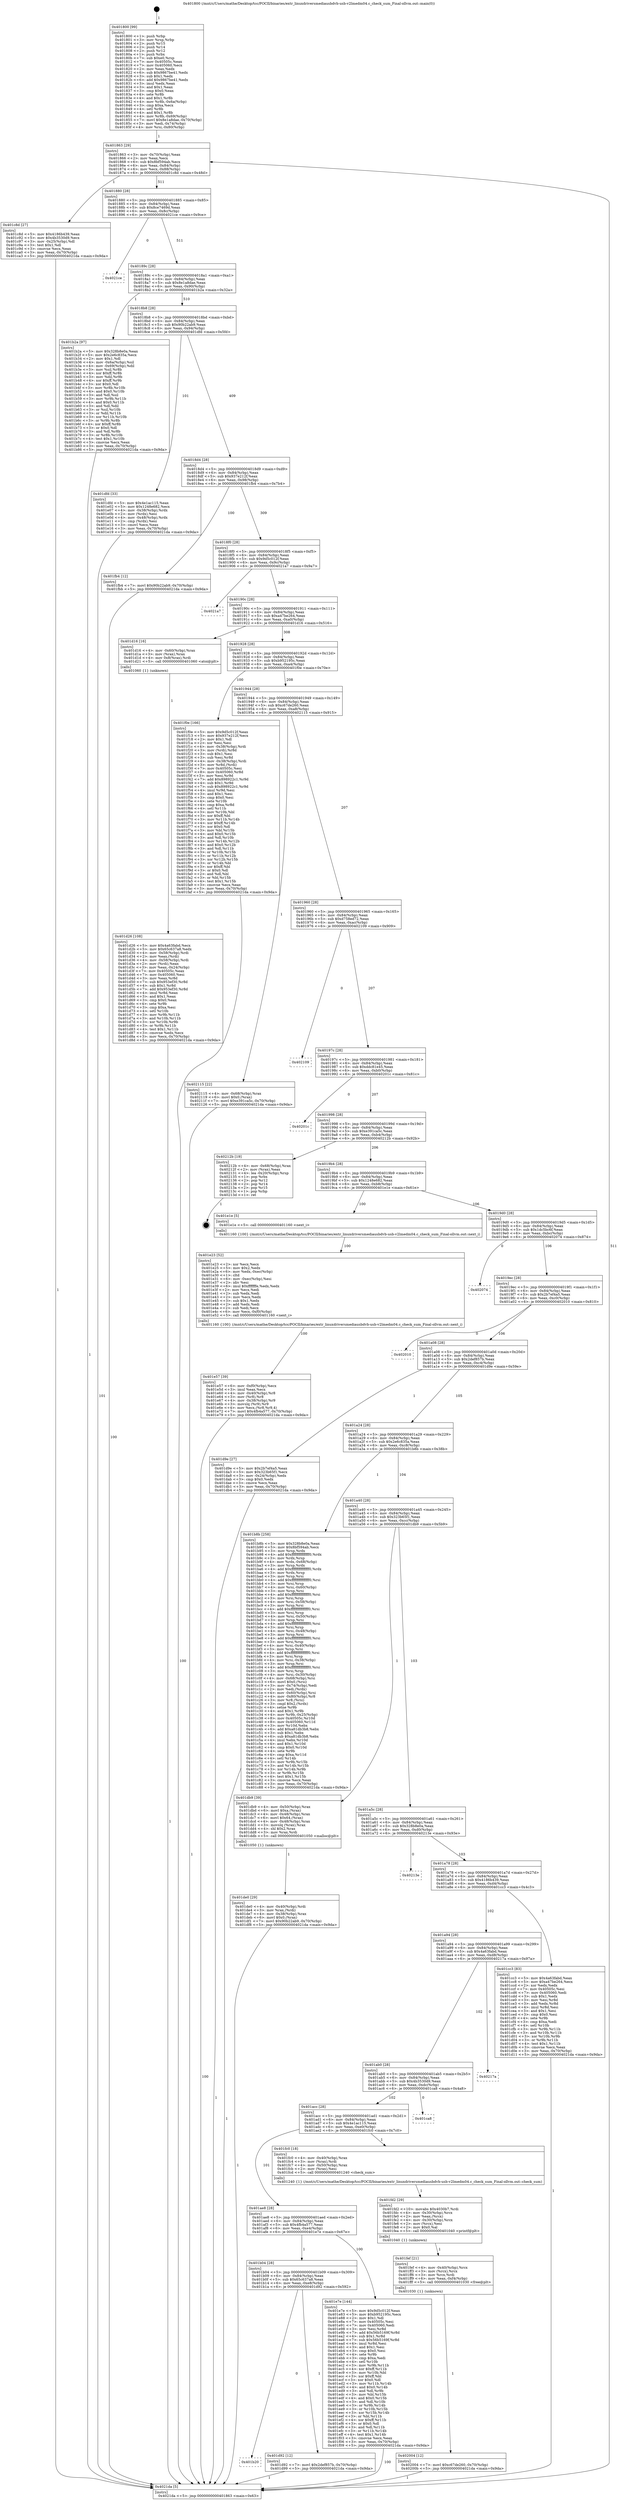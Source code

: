 digraph "0x401800" {
  label = "0x401800 (/mnt/c/Users/mathe/Desktop/tcc/POCII/binaries/extr_linuxdriversmediausbdvb-usb-v2lmedm04.c_check_sum_Final-ollvm.out::main(0))"
  labelloc = "t"
  node[shape=record]

  Entry [label="",width=0.3,height=0.3,shape=circle,fillcolor=black,style=filled]
  "0x401863" [label="{
     0x401863 [29]\l
     | [instrs]\l
     &nbsp;&nbsp;0x401863 \<+3\>: mov -0x70(%rbp),%eax\l
     &nbsp;&nbsp;0x401866 \<+2\>: mov %eax,%ecx\l
     &nbsp;&nbsp;0x401868 \<+6\>: sub $0x8bf594ab,%ecx\l
     &nbsp;&nbsp;0x40186e \<+6\>: mov %eax,-0x84(%rbp)\l
     &nbsp;&nbsp;0x401874 \<+6\>: mov %ecx,-0x88(%rbp)\l
     &nbsp;&nbsp;0x40187a \<+6\>: je 0000000000401c8d \<main+0x48d\>\l
  }"]
  "0x401c8d" [label="{
     0x401c8d [27]\l
     | [instrs]\l
     &nbsp;&nbsp;0x401c8d \<+5\>: mov $0x4186b439,%eax\l
     &nbsp;&nbsp;0x401c92 \<+5\>: mov $0x4b3530d9,%ecx\l
     &nbsp;&nbsp;0x401c97 \<+3\>: mov -0x25(%rbp),%dl\l
     &nbsp;&nbsp;0x401c9a \<+3\>: test $0x1,%dl\l
     &nbsp;&nbsp;0x401c9d \<+3\>: cmovne %ecx,%eax\l
     &nbsp;&nbsp;0x401ca0 \<+3\>: mov %eax,-0x70(%rbp)\l
     &nbsp;&nbsp;0x401ca3 \<+5\>: jmp 00000000004021da \<main+0x9da\>\l
  }"]
  "0x401880" [label="{
     0x401880 [28]\l
     | [instrs]\l
     &nbsp;&nbsp;0x401880 \<+5\>: jmp 0000000000401885 \<main+0x85\>\l
     &nbsp;&nbsp;0x401885 \<+6\>: mov -0x84(%rbp),%eax\l
     &nbsp;&nbsp;0x40188b \<+5\>: sub $0x8ce7469d,%eax\l
     &nbsp;&nbsp;0x401890 \<+6\>: mov %eax,-0x8c(%rbp)\l
     &nbsp;&nbsp;0x401896 \<+6\>: je 00000000004021ce \<main+0x9ce\>\l
  }"]
  Exit [label="",width=0.3,height=0.3,shape=circle,fillcolor=black,style=filled,peripheries=2]
  "0x4021ce" [label="{
     0x4021ce\l
  }", style=dashed]
  "0x40189c" [label="{
     0x40189c [28]\l
     | [instrs]\l
     &nbsp;&nbsp;0x40189c \<+5\>: jmp 00000000004018a1 \<main+0xa1\>\l
     &nbsp;&nbsp;0x4018a1 \<+6\>: mov -0x84(%rbp),%eax\l
     &nbsp;&nbsp;0x4018a7 \<+5\>: sub $0x8e1a8dae,%eax\l
     &nbsp;&nbsp;0x4018ac \<+6\>: mov %eax,-0x90(%rbp)\l
     &nbsp;&nbsp;0x4018b2 \<+6\>: je 0000000000401b2a \<main+0x32a\>\l
  }"]
  "0x402004" [label="{
     0x402004 [12]\l
     | [instrs]\l
     &nbsp;&nbsp;0x402004 \<+7\>: movl $0xc67de260,-0x70(%rbp)\l
     &nbsp;&nbsp;0x40200b \<+5\>: jmp 00000000004021da \<main+0x9da\>\l
  }"]
  "0x401b2a" [label="{
     0x401b2a [97]\l
     | [instrs]\l
     &nbsp;&nbsp;0x401b2a \<+5\>: mov $0x328b8e0a,%eax\l
     &nbsp;&nbsp;0x401b2f \<+5\>: mov $0x2e6c835a,%ecx\l
     &nbsp;&nbsp;0x401b34 \<+2\>: mov $0x1,%dl\l
     &nbsp;&nbsp;0x401b36 \<+4\>: mov -0x6a(%rbp),%sil\l
     &nbsp;&nbsp;0x401b3a \<+4\>: mov -0x69(%rbp),%dil\l
     &nbsp;&nbsp;0x401b3e \<+3\>: mov %sil,%r8b\l
     &nbsp;&nbsp;0x401b41 \<+4\>: xor $0xff,%r8b\l
     &nbsp;&nbsp;0x401b45 \<+3\>: mov %dil,%r9b\l
     &nbsp;&nbsp;0x401b48 \<+4\>: xor $0xff,%r9b\l
     &nbsp;&nbsp;0x401b4c \<+3\>: xor $0x0,%dl\l
     &nbsp;&nbsp;0x401b4f \<+3\>: mov %r8b,%r10b\l
     &nbsp;&nbsp;0x401b52 \<+4\>: and $0x0,%r10b\l
     &nbsp;&nbsp;0x401b56 \<+3\>: and %dl,%sil\l
     &nbsp;&nbsp;0x401b59 \<+3\>: mov %r9b,%r11b\l
     &nbsp;&nbsp;0x401b5c \<+4\>: and $0x0,%r11b\l
     &nbsp;&nbsp;0x401b60 \<+3\>: and %dl,%dil\l
     &nbsp;&nbsp;0x401b63 \<+3\>: or %sil,%r10b\l
     &nbsp;&nbsp;0x401b66 \<+3\>: or %dil,%r11b\l
     &nbsp;&nbsp;0x401b69 \<+3\>: xor %r11b,%r10b\l
     &nbsp;&nbsp;0x401b6c \<+3\>: or %r9b,%r8b\l
     &nbsp;&nbsp;0x401b6f \<+4\>: xor $0xff,%r8b\l
     &nbsp;&nbsp;0x401b73 \<+3\>: or $0x0,%dl\l
     &nbsp;&nbsp;0x401b76 \<+3\>: and %dl,%r8b\l
     &nbsp;&nbsp;0x401b79 \<+3\>: or %r8b,%r10b\l
     &nbsp;&nbsp;0x401b7c \<+4\>: test $0x1,%r10b\l
     &nbsp;&nbsp;0x401b80 \<+3\>: cmovne %ecx,%eax\l
     &nbsp;&nbsp;0x401b83 \<+3\>: mov %eax,-0x70(%rbp)\l
     &nbsp;&nbsp;0x401b86 \<+5\>: jmp 00000000004021da \<main+0x9da\>\l
  }"]
  "0x4018b8" [label="{
     0x4018b8 [28]\l
     | [instrs]\l
     &nbsp;&nbsp;0x4018b8 \<+5\>: jmp 00000000004018bd \<main+0xbd\>\l
     &nbsp;&nbsp;0x4018bd \<+6\>: mov -0x84(%rbp),%eax\l
     &nbsp;&nbsp;0x4018c3 \<+5\>: sub $0x90b22ab9,%eax\l
     &nbsp;&nbsp;0x4018c8 \<+6\>: mov %eax,-0x94(%rbp)\l
     &nbsp;&nbsp;0x4018ce \<+6\>: je 0000000000401dfd \<main+0x5fd\>\l
  }"]
  "0x4021da" [label="{
     0x4021da [5]\l
     | [instrs]\l
     &nbsp;&nbsp;0x4021da \<+5\>: jmp 0000000000401863 \<main+0x63\>\l
  }"]
  "0x401800" [label="{
     0x401800 [99]\l
     | [instrs]\l
     &nbsp;&nbsp;0x401800 \<+1\>: push %rbp\l
     &nbsp;&nbsp;0x401801 \<+3\>: mov %rsp,%rbp\l
     &nbsp;&nbsp;0x401804 \<+2\>: push %r15\l
     &nbsp;&nbsp;0x401806 \<+2\>: push %r14\l
     &nbsp;&nbsp;0x401808 \<+2\>: push %r12\l
     &nbsp;&nbsp;0x40180a \<+1\>: push %rbx\l
     &nbsp;&nbsp;0x40180b \<+7\>: sub $0xe0,%rsp\l
     &nbsp;&nbsp;0x401812 \<+7\>: mov 0x40505c,%eax\l
     &nbsp;&nbsp;0x401819 \<+7\>: mov 0x405060,%ecx\l
     &nbsp;&nbsp;0x401820 \<+2\>: mov %eax,%edx\l
     &nbsp;&nbsp;0x401822 \<+6\>: sub $0x9867be41,%edx\l
     &nbsp;&nbsp;0x401828 \<+3\>: sub $0x1,%edx\l
     &nbsp;&nbsp;0x40182b \<+6\>: add $0x9867be41,%edx\l
     &nbsp;&nbsp;0x401831 \<+3\>: imul %edx,%eax\l
     &nbsp;&nbsp;0x401834 \<+3\>: and $0x1,%eax\l
     &nbsp;&nbsp;0x401837 \<+3\>: cmp $0x0,%eax\l
     &nbsp;&nbsp;0x40183a \<+4\>: sete %r8b\l
     &nbsp;&nbsp;0x40183e \<+4\>: and $0x1,%r8b\l
     &nbsp;&nbsp;0x401842 \<+4\>: mov %r8b,-0x6a(%rbp)\l
     &nbsp;&nbsp;0x401846 \<+3\>: cmp $0xa,%ecx\l
     &nbsp;&nbsp;0x401849 \<+4\>: setl %r8b\l
     &nbsp;&nbsp;0x40184d \<+4\>: and $0x1,%r8b\l
     &nbsp;&nbsp;0x401851 \<+4\>: mov %r8b,-0x69(%rbp)\l
     &nbsp;&nbsp;0x401855 \<+7\>: movl $0x8e1a8dae,-0x70(%rbp)\l
     &nbsp;&nbsp;0x40185c \<+3\>: mov %edi,-0x74(%rbp)\l
     &nbsp;&nbsp;0x40185f \<+4\>: mov %rsi,-0x80(%rbp)\l
  }"]
  "0x401fef" [label="{
     0x401fef [21]\l
     | [instrs]\l
     &nbsp;&nbsp;0x401fef \<+4\>: mov -0x40(%rbp),%rcx\l
     &nbsp;&nbsp;0x401ff3 \<+3\>: mov (%rcx),%rcx\l
     &nbsp;&nbsp;0x401ff6 \<+3\>: mov %rcx,%rdi\l
     &nbsp;&nbsp;0x401ff9 \<+6\>: mov %eax,-0xf4(%rbp)\l
     &nbsp;&nbsp;0x401fff \<+5\>: call 0000000000401030 \<free@plt\>\l
     | [calls]\l
     &nbsp;&nbsp;0x401030 \{1\} (unknown)\l
  }"]
  "0x401dfd" [label="{
     0x401dfd [33]\l
     | [instrs]\l
     &nbsp;&nbsp;0x401dfd \<+5\>: mov $0x4e1ac115,%eax\l
     &nbsp;&nbsp;0x401e02 \<+5\>: mov $0x1248e682,%ecx\l
     &nbsp;&nbsp;0x401e07 \<+4\>: mov -0x38(%rbp),%rdx\l
     &nbsp;&nbsp;0x401e0b \<+2\>: mov (%rdx),%esi\l
     &nbsp;&nbsp;0x401e0d \<+4\>: mov -0x48(%rbp),%rdx\l
     &nbsp;&nbsp;0x401e11 \<+2\>: cmp (%rdx),%esi\l
     &nbsp;&nbsp;0x401e13 \<+3\>: cmovl %ecx,%eax\l
     &nbsp;&nbsp;0x401e16 \<+3\>: mov %eax,-0x70(%rbp)\l
     &nbsp;&nbsp;0x401e19 \<+5\>: jmp 00000000004021da \<main+0x9da\>\l
  }"]
  "0x4018d4" [label="{
     0x4018d4 [28]\l
     | [instrs]\l
     &nbsp;&nbsp;0x4018d4 \<+5\>: jmp 00000000004018d9 \<main+0xd9\>\l
     &nbsp;&nbsp;0x4018d9 \<+6\>: mov -0x84(%rbp),%eax\l
     &nbsp;&nbsp;0x4018df \<+5\>: sub $0x937e212f,%eax\l
     &nbsp;&nbsp;0x4018e4 \<+6\>: mov %eax,-0x98(%rbp)\l
     &nbsp;&nbsp;0x4018ea \<+6\>: je 0000000000401fb4 \<main+0x7b4\>\l
  }"]
  "0x401fd2" [label="{
     0x401fd2 [29]\l
     | [instrs]\l
     &nbsp;&nbsp;0x401fd2 \<+10\>: movabs $0x4030b7,%rdi\l
     &nbsp;&nbsp;0x401fdc \<+4\>: mov -0x30(%rbp),%rcx\l
     &nbsp;&nbsp;0x401fe0 \<+2\>: mov %eax,(%rcx)\l
     &nbsp;&nbsp;0x401fe2 \<+4\>: mov -0x30(%rbp),%rcx\l
     &nbsp;&nbsp;0x401fe6 \<+2\>: mov (%rcx),%esi\l
     &nbsp;&nbsp;0x401fe8 \<+2\>: mov $0x0,%al\l
     &nbsp;&nbsp;0x401fea \<+5\>: call 0000000000401040 \<printf@plt\>\l
     | [calls]\l
     &nbsp;&nbsp;0x401040 \{1\} (unknown)\l
  }"]
  "0x401fb4" [label="{
     0x401fb4 [12]\l
     | [instrs]\l
     &nbsp;&nbsp;0x401fb4 \<+7\>: movl $0x90b22ab9,-0x70(%rbp)\l
     &nbsp;&nbsp;0x401fbb \<+5\>: jmp 00000000004021da \<main+0x9da\>\l
  }"]
  "0x4018f0" [label="{
     0x4018f0 [28]\l
     | [instrs]\l
     &nbsp;&nbsp;0x4018f0 \<+5\>: jmp 00000000004018f5 \<main+0xf5\>\l
     &nbsp;&nbsp;0x4018f5 \<+6\>: mov -0x84(%rbp),%eax\l
     &nbsp;&nbsp;0x4018fb \<+5\>: sub $0x9d5c012f,%eax\l
     &nbsp;&nbsp;0x401900 \<+6\>: mov %eax,-0x9c(%rbp)\l
     &nbsp;&nbsp;0x401906 \<+6\>: je 00000000004021a7 \<main+0x9a7\>\l
  }"]
  "0x401e57" [label="{
     0x401e57 [39]\l
     | [instrs]\l
     &nbsp;&nbsp;0x401e57 \<+6\>: mov -0xf0(%rbp),%ecx\l
     &nbsp;&nbsp;0x401e5d \<+3\>: imul %eax,%ecx\l
     &nbsp;&nbsp;0x401e60 \<+4\>: mov -0x40(%rbp),%r8\l
     &nbsp;&nbsp;0x401e64 \<+3\>: mov (%r8),%r8\l
     &nbsp;&nbsp;0x401e67 \<+4\>: mov -0x38(%rbp),%r9\l
     &nbsp;&nbsp;0x401e6b \<+3\>: movslq (%r9),%r9\l
     &nbsp;&nbsp;0x401e6e \<+4\>: mov %ecx,(%r8,%r9,4)\l
     &nbsp;&nbsp;0x401e72 \<+7\>: movl $0x4fb4a577,-0x70(%rbp)\l
     &nbsp;&nbsp;0x401e79 \<+5\>: jmp 00000000004021da \<main+0x9da\>\l
  }"]
  "0x4021a7" [label="{
     0x4021a7\l
  }", style=dashed]
  "0x40190c" [label="{
     0x40190c [28]\l
     | [instrs]\l
     &nbsp;&nbsp;0x40190c \<+5\>: jmp 0000000000401911 \<main+0x111\>\l
     &nbsp;&nbsp;0x401911 \<+6\>: mov -0x84(%rbp),%eax\l
     &nbsp;&nbsp;0x401917 \<+5\>: sub $0xa47be264,%eax\l
     &nbsp;&nbsp;0x40191c \<+6\>: mov %eax,-0xa0(%rbp)\l
     &nbsp;&nbsp;0x401922 \<+6\>: je 0000000000401d16 \<main+0x516\>\l
  }"]
  "0x401e23" [label="{
     0x401e23 [52]\l
     | [instrs]\l
     &nbsp;&nbsp;0x401e23 \<+2\>: xor %ecx,%ecx\l
     &nbsp;&nbsp;0x401e25 \<+5\>: mov $0x2,%edx\l
     &nbsp;&nbsp;0x401e2a \<+6\>: mov %edx,-0xec(%rbp)\l
     &nbsp;&nbsp;0x401e30 \<+1\>: cltd\l
     &nbsp;&nbsp;0x401e31 \<+6\>: mov -0xec(%rbp),%esi\l
     &nbsp;&nbsp;0x401e37 \<+2\>: idiv %esi\l
     &nbsp;&nbsp;0x401e39 \<+6\>: imul $0xfffffffe,%edx,%edx\l
     &nbsp;&nbsp;0x401e3f \<+2\>: mov %ecx,%edi\l
     &nbsp;&nbsp;0x401e41 \<+2\>: sub %edx,%edi\l
     &nbsp;&nbsp;0x401e43 \<+2\>: mov %ecx,%edx\l
     &nbsp;&nbsp;0x401e45 \<+3\>: sub $0x1,%edx\l
     &nbsp;&nbsp;0x401e48 \<+2\>: add %edx,%edi\l
     &nbsp;&nbsp;0x401e4a \<+2\>: sub %edi,%ecx\l
     &nbsp;&nbsp;0x401e4c \<+6\>: mov %ecx,-0xf0(%rbp)\l
     &nbsp;&nbsp;0x401e52 \<+5\>: call 0000000000401160 \<next_i\>\l
     | [calls]\l
     &nbsp;&nbsp;0x401160 \{100\} (/mnt/c/Users/mathe/Desktop/tcc/POCII/binaries/extr_linuxdriversmediausbdvb-usb-v2lmedm04.c_check_sum_Final-ollvm.out::next_i)\l
  }"]
  "0x401d16" [label="{
     0x401d16 [16]\l
     | [instrs]\l
     &nbsp;&nbsp;0x401d16 \<+4\>: mov -0x60(%rbp),%rax\l
     &nbsp;&nbsp;0x401d1a \<+3\>: mov (%rax),%rax\l
     &nbsp;&nbsp;0x401d1d \<+4\>: mov 0x8(%rax),%rdi\l
     &nbsp;&nbsp;0x401d21 \<+5\>: call 0000000000401060 \<atoi@plt\>\l
     | [calls]\l
     &nbsp;&nbsp;0x401060 \{1\} (unknown)\l
  }"]
  "0x401928" [label="{
     0x401928 [28]\l
     | [instrs]\l
     &nbsp;&nbsp;0x401928 \<+5\>: jmp 000000000040192d \<main+0x12d\>\l
     &nbsp;&nbsp;0x40192d \<+6\>: mov -0x84(%rbp),%eax\l
     &nbsp;&nbsp;0x401933 \<+5\>: sub $0xb952195c,%eax\l
     &nbsp;&nbsp;0x401938 \<+6\>: mov %eax,-0xa4(%rbp)\l
     &nbsp;&nbsp;0x40193e \<+6\>: je 0000000000401f0e \<main+0x70e\>\l
  }"]
  "0x401de0" [label="{
     0x401de0 [29]\l
     | [instrs]\l
     &nbsp;&nbsp;0x401de0 \<+4\>: mov -0x40(%rbp),%rdi\l
     &nbsp;&nbsp;0x401de4 \<+3\>: mov %rax,(%rdi)\l
     &nbsp;&nbsp;0x401de7 \<+4\>: mov -0x38(%rbp),%rax\l
     &nbsp;&nbsp;0x401deb \<+6\>: movl $0x0,(%rax)\l
     &nbsp;&nbsp;0x401df1 \<+7\>: movl $0x90b22ab9,-0x70(%rbp)\l
     &nbsp;&nbsp;0x401df8 \<+5\>: jmp 00000000004021da \<main+0x9da\>\l
  }"]
  "0x401f0e" [label="{
     0x401f0e [166]\l
     | [instrs]\l
     &nbsp;&nbsp;0x401f0e \<+5\>: mov $0x9d5c012f,%eax\l
     &nbsp;&nbsp;0x401f13 \<+5\>: mov $0x937e212f,%ecx\l
     &nbsp;&nbsp;0x401f18 \<+2\>: mov $0x1,%dl\l
     &nbsp;&nbsp;0x401f1a \<+2\>: xor %esi,%esi\l
     &nbsp;&nbsp;0x401f1c \<+4\>: mov -0x38(%rbp),%rdi\l
     &nbsp;&nbsp;0x401f20 \<+3\>: mov (%rdi),%r8d\l
     &nbsp;&nbsp;0x401f23 \<+3\>: sub $0x1,%esi\l
     &nbsp;&nbsp;0x401f26 \<+3\>: sub %esi,%r8d\l
     &nbsp;&nbsp;0x401f29 \<+4\>: mov -0x38(%rbp),%rdi\l
     &nbsp;&nbsp;0x401f2d \<+3\>: mov %r8d,(%rdi)\l
     &nbsp;&nbsp;0x401f30 \<+7\>: mov 0x40505c,%esi\l
     &nbsp;&nbsp;0x401f37 \<+8\>: mov 0x405060,%r8d\l
     &nbsp;&nbsp;0x401f3f \<+3\>: mov %esi,%r9d\l
     &nbsp;&nbsp;0x401f42 \<+7\>: add $0x898922c1,%r9d\l
     &nbsp;&nbsp;0x401f49 \<+4\>: sub $0x1,%r9d\l
     &nbsp;&nbsp;0x401f4d \<+7\>: sub $0x898922c1,%r9d\l
     &nbsp;&nbsp;0x401f54 \<+4\>: imul %r9d,%esi\l
     &nbsp;&nbsp;0x401f58 \<+3\>: and $0x1,%esi\l
     &nbsp;&nbsp;0x401f5b \<+3\>: cmp $0x0,%esi\l
     &nbsp;&nbsp;0x401f5e \<+4\>: sete %r10b\l
     &nbsp;&nbsp;0x401f62 \<+4\>: cmp $0xa,%r8d\l
     &nbsp;&nbsp;0x401f66 \<+4\>: setl %r11b\l
     &nbsp;&nbsp;0x401f6a \<+3\>: mov %r10b,%bl\l
     &nbsp;&nbsp;0x401f6d \<+3\>: xor $0xff,%bl\l
     &nbsp;&nbsp;0x401f70 \<+3\>: mov %r11b,%r14b\l
     &nbsp;&nbsp;0x401f73 \<+4\>: xor $0xff,%r14b\l
     &nbsp;&nbsp;0x401f77 \<+3\>: xor $0x0,%dl\l
     &nbsp;&nbsp;0x401f7a \<+3\>: mov %bl,%r15b\l
     &nbsp;&nbsp;0x401f7d \<+4\>: and $0x0,%r15b\l
     &nbsp;&nbsp;0x401f81 \<+3\>: and %dl,%r10b\l
     &nbsp;&nbsp;0x401f84 \<+3\>: mov %r14b,%r12b\l
     &nbsp;&nbsp;0x401f87 \<+4\>: and $0x0,%r12b\l
     &nbsp;&nbsp;0x401f8b \<+3\>: and %dl,%r11b\l
     &nbsp;&nbsp;0x401f8e \<+3\>: or %r10b,%r15b\l
     &nbsp;&nbsp;0x401f91 \<+3\>: or %r11b,%r12b\l
     &nbsp;&nbsp;0x401f94 \<+3\>: xor %r12b,%r15b\l
     &nbsp;&nbsp;0x401f97 \<+3\>: or %r14b,%bl\l
     &nbsp;&nbsp;0x401f9a \<+3\>: xor $0xff,%bl\l
     &nbsp;&nbsp;0x401f9d \<+3\>: or $0x0,%dl\l
     &nbsp;&nbsp;0x401fa0 \<+2\>: and %dl,%bl\l
     &nbsp;&nbsp;0x401fa2 \<+3\>: or %bl,%r15b\l
     &nbsp;&nbsp;0x401fa5 \<+4\>: test $0x1,%r15b\l
     &nbsp;&nbsp;0x401fa9 \<+3\>: cmovne %ecx,%eax\l
     &nbsp;&nbsp;0x401fac \<+3\>: mov %eax,-0x70(%rbp)\l
     &nbsp;&nbsp;0x401faf \<+5\>: jmp 00000000004021da \<main+0x9da\>\l
  }"]
  "0x401944" [label="{
     0x401944 [28]\l
     | [instrs]\l
     &nbsp;&nbsp;0x401944 \<+5\>: jmp 0000000000401949 \<main+0x149\>\l
     &nbsp;&nbsp;0x401949 \<+6\>: mov -0x84(%rbp),%eax\l
     &nbsp;&nbsp;0x40194f \<+5\>: sub $0xc67de260,%eax\l
     &nbsp;&nbsp;0x401954 \<+6\>: mov %eax,-0xa8(%rbp)\l
     &nbsp;&nbsp;0x40195a \<+6\>: je 0000000000402115 \<main+0x915\>\l
  }"]
  "0x401b20" [label="{
     0x401b20\l
  }", style=dashed]
  "0x402115" [label="{
     0x402115 [22]\l
     | [instrs]\l
     &nbsp;&nbsp;0x402115 \<+4\>: mov -0x68(%rbp),%rax\l
     &nbsp;&nbsp;0x402119 \<+6\>: movl $0x0,(%rax)\l
     &nbsp;&nbsp;0x40211f \<+7\>: movl $0xe391ca5c,-0x70(%rbp)\l
     &nbsp;&nbsp;0x402126 \<+5\>: jmp 00000000004021da \<main+0x9da\>\l
  }"]
  "0x401960" [label="{
     0x401960 [28]\l
     | [instrs]\l
     &nbsp;&nbsp;0x401960 \<+5\>: jmp 0000000000401965 \<main+0x165\>\l
     &nbsp;&nbsp;0x401965 \<+6\>: mov -0x84(%rbp),%eax\l
     &nbsp;&nbsp;0x40196b \<+5\>: sub $0xd758ed72,%eax\l
     &nbsp;&nbsp;0x401970 \<+6\>: mov %eax,-0xac(%rbp)\l
     &nbsp;&nbsp;0x401976 \<+6\>: je 0000000000402109 \<main+0x909\>\l
  }"]
  "0x401d92" [label="{
     0x401d92 [12]\l
     | [instrs]\l
     &nbsp;&nbsp;0x401d92 \<+7\>: movl $0x2def857b,-0x70(%rbp)\l
     &nbsp;&nbsp;0x401d99 \<+5\>: jmp 00000000004021da \<main+0x9da\>\l
  }"]
  "0x402109" [label="{
     0x402109\l
  }", style=dashed]
  "0x40197c" [label="{
     0x40197c [28]\l
     | [instrs]\l
     &nbsp;&nbsp;0x40197c \<+5\>: jmp 0000000000401981 \<main+0x181\>\l
     &nbsp;&nbsp;0x401981 \<+6\>: mov -0x84(%rbp),%eax\l
     &nbsp;&nbsp;0x401987 \<+5\>: sub $0xddc81e45,%eax\l
     &nbsp;&nbsp;0x40198c \<+6\>: mov %eax,-0xb0(%rbp)\l
     &nbsp;&nbsp;0x401992 \<+6\>: je 000000000040201c \<main+0x81c\>\l
  }"]
  "0x401b04" [label="{
     0x401b04 [28]\l
     | [instrs]\l
     &nbsp;&nbsp;0x401b04 \<+5\>: jmp 0000000000401b09 \<main+0x309\>\l
     &nbsp;&nbsp;0x401b09 \<+6\>: mov -0x84(%rbp),%eax\l
     &nbsp;&nbsp;0x401b0f \<+5\>: sub $0x65c637a8,%eax\l
     &nbsp;&nbsp;0x401b14 \<+6\>: mov %eax,-0xe8(%rbp)\l
     &nbsp;&nbsp;0x401b1a \<+6\>: je 0000000000401d92 \<main+0x592\>\l
  }"]
  "0x40201c" [label="{
     0x40201c\l
  }", style=dashed]
  "0x401998" [label="{
     0x401998 [28]\l
     | [instrs]\l
     &nbsp;&nbsp;0x401998 \<+5\>: jmp 000000000040199d \<main+0x19d\>\l
     &nbsp;&nbsp;0x40199d \<+6\>: mov -0x84(%rbp),%eax\l
     &nbsp;&nbsp;0x4019a3 \<+5\>: sub $0xe391ca5c,%eax\l
     &nbsp;&nbsp;0x4019a8 \<+6\>: mov %eax,-0xb4(%rbp)\l
     &nbsp;&nbsp;0x4019ae \<+6\>: je 000000000040212b \<main+0x92b\>\l
  }"]
  "0x401e7e" [label="{
     0x401e7e [144]\l
     | [instrs]\l
     &nbsp;&nbsp;0x401e7e \<+5\>: mov $0x9d5c012f,%eax\l
     &nbsp;&nbsp;0x401e83 \<+5\>: mov $0xb952195c,%ecx\l
     &nbsp;&nbsp;0x401e88 \<+2\>: mov $0x1,%dl\l
     &nbsp;&nbsp;0x401e8a \<+7\>: mov 0x40505c,%esi\l
     &nbsp;&nbsp;0x401e91 \<+7\>: mov 0x405060,%edi\l
     &nbsp;&nbsp;0x401e98 \<+3\>: mov %esi,%r8d\l
     &nbsp;&nbsp;0x401e9b \<+7\>: add $0x56b5169f,%r8d\l
     &nbsp;&nbsp;0x401ea2 \<+4\>: sub $0x1,%r8d\l
     &nbsp;&nbsp;0x401ea6 \<+7\>: sub $0x56b5169f,%r8d\l
     &nbsp;&nbsp;0x401ead \<+4\>: imul %r8d,%esi\l
     &nbsp;&nbsp;0x401eb1 \<+3\>: and $0x1,%esi\l
     &nbsp;&nbsp;0x401eb4 \<+3\>: cmp $0x0,%esi\l
     &nbsp;&nbsp;0x401eb7 \<+4\>: sete %r9b\l
     &nbsp;&nbsp;0x401ebb \<+3\>: cmp $0xa,%edi\l
     &nbsp;&nbsp;0x401ebe \<+4\>: setl %r10b\l
     &nbsp;&nbsp;0x401ec2 \<+3\>: mov %r9b,%r11b\l
     &nbsp;&nbsp;0x401ec5 \<+4\>: xor $0xff,%r11b\l
     &nbsp;&nbsp;0x401ec9 \<+3\>: mov %r10b,%bl\l
     &nbsp;&nbsp;0x401ecc \<+3\>: xor $0xff,%bl\l
     &nbsp;&nbsp;0x401ecf \<+3\>: xor $0x0,%dl\l
     &nbsp;&nbsp;0x401ed2 \<+3\>: mov %r11b,%r14b\l
     &nbsp;&nbsp;0x401ed5 \<+4\>: and $0x0,%r14b\l
     &nbsp;&nbsp;0x401ed9 \<+3\>: and %dl,%r9b\l
     &nbsp;&nbsp;0x401edc \<+3\>: mov %bl,%r15b\l
     &nbsp;&nbsp;0x401edf \<+4\>: and $0x0,%r15b\l
     &nbsp;&nbsp;0x401ee3 \<+3\>: and %dl,%r10b\l
     &nbsp;&nbsp;0x401ee6 \<+3\>: or %r9b,%r14b\l
     &nbsp;&nbsp;0x401ee9 \<+3\>: or %r10b,%r15b\l
     &nbsp;&nbsp;0x401eec \<+3\>: xor %r15b,%r14b\l
     &nbsp;&nbsp;0x401eef \<+3\>: or %bl,%r11b\l
     &nbsp;&nbsp;0x401ef2 \<+4\>: xor $0xff,%r11b\l
     &nbsp;&nbsp;0x401ef6 \<+3\>: or $0x0,%dl\l
     &nbsp;&nbsp;0x401ef9 \<+3\>: and %dl,%r11b\l
     &nbsp;&nbsp;0x401efc \<+3\>: or %r11b,%r14b\l
     &nbsp;&nbsp;0x401eff \<+4\>: test $0x1,%r14b\l
     &nbsp;&nbsp;0x401f03 \<+3\>: cmovne %ecx,%eax\l
     &nbsp;&nbsp;0x401f06 \<+3\>: mov %eax,-0x70(%rbp)\l
     &nbsp;&nbsp;0x401f09 \<+5\>: jmp 00000000004021da \<main+0x9da\>\l
  }"]
  "0x40212b" [label="{
     0x40212b [19]\l
     | [instrs]\l
     &nbsp;&nbsp;0x40212b \<+4\>: mov -0x68(%rbp),%rax\l
     &nbsp;&nbsp;0x40212f \<+2\>: mov (%rax),%eax\l
     &nbsp;&nbsp;0x402131 \<+4\>: lea -0x20(%rbp),%rsp\l
     &nbsp;&nbsp;0x402135 \<+1\>: pop %rbx\l
     &nbsp;&nbsp;0x402136 \<+2\>: pop %r12\l
     &nbsp;&nbsp;0x402138 \<+2\>: pop %r14\l
     &nbsp;&nbsp;0x40213a \<+2\>: pop %r15\l
     &nbsp;&nbsp;0x40213c \<+1\>: pop %rbp\l
     &nbsp;&nbsp;0x40213d \<+1\>: ret\l
  }"]
  "0x4019b4" [label="{
     0x4019b4 [28]\l
     | [instrs]\l
     &nbsp;&nbsp;0x4019b4 \<+5\>: jmp 00000000004019b9 \<main+0x1b9\>\l
     &nbsp;&nbsp;0x4019b9 \<+6\>: mov -0x84(%rbp),%eax\l
     &nbsp;&nbsp;0x4019bf \<+5\>: sub $0x1248e682,%eax\l
     &nbsp;&nbsp;0x4019c4 \<+6\>: mov %eax,-0xb8(%rbp)\l
     &nbsp;&nbsp;0x4019ca \<+6\>: je 0000000000401e1e \<main+0x61e\>\l
  }"]
  "0x401ae8" [label="{
     0x401ae8 [28]\l
     | [instrs]\l
     &nbsp;&nbsp;0x401ae8 \<+5\>: jmp 0000000000401aed \<main+0x2ed\>\l
     &nbsp;&nbsp;0x401aed \<+6\>: mov -0x84(%rbp),%eax\l
     &nbsp;&nbsp;0x401af3 \<+5\>: sub $0x4fb4a577,%eax\l
     &nbsp;&nbsp;0x401af8 \<+6\>: mov %eax,-0xe4(%rbp)\l
     &nbsp;&nbsp;0x401afe \<+6\>: je 0000000000401e7e \<main+0x67e\>\l
  }"]
  "0x401e1e" [label="{
     0x401e1e [5]\l
     | [instrs]\l
     &nbsp;&nbsp;0x401e1e \<+5\>: call 0000000000401160 \<next_i\>\l
     | [calls]\l
     &nbsp;&nbsp;0x401160 \{100\} (/mnt/c/Users/mathe/Desktop/tcc/POCII/binaries/extr_linuxdriversmediausbdvb-usb-v2lmedm04.c_check_sum_Final-ollvm.out::next_i)\l
  }"]
  "0x4019d0" [label="{
     0x4019d0 [28]\l
     | [instrs]\l
     &nbsp;&nbsp;0x4019d0 \<+5\>: jmp 00000000004019d5 \<main+0x1d5\>\l
     &nbsp;&nbsp;0x4019d5 \<+6\>: mov -0x84(%rbp),%eax\l
     &nbsp;&nbsp;0x4019db \<+5\>: sub $0x1dc5bc6f,%eax\l
     &nbsp;&nbsp;0x4019e0 \<+6\>: mov %eax,-0xbc(%rbp)\l
     &nbsp;&nbsp;0x4019e6 \<+6\>: je 0000000000402074 \<main+0x874\>\l
  }"]
  "0x401fc0" [label="{
     0x401fc0 [18]\l
     | [instrs]\l
     &nbsp;&nbsp;0x401fc0 \<+4\>: mov -0x40(%rbp),%rax\l
     &nbsp;&nbsp;0x401fc4 \<+3\>: mov (%rax),%rdi\l
     &nbsp;&nbsp;0x401fc7 \<+4\>: mov -0x50(%rbp),%rax\l
     &nbsp;&nbsp;0x401fcb \<+2\>: mov (%rax),%esi\l
     &nbsp;&nbsp;0x401fcd \<+5\>: call 0000000000401240 \<check_sum\>\l
     | [calls]\l
     &nbsp;&nbsp;0x401240 \{1\} (/mnt/c/Users/mathe/Desktop/tcc/POCII/binaries/extr_linuxdriversmediausbdvb-usb-v2lmedm04.c_check_sum_Final-ollvm.out::check_sum)\l
  }"]
  "0x402074" [label="{
     0x402074\l
  }", style=dashed]
  "0x4019ec" [label="{
     0x4019ec [28]\l
     | [instrs]\l
     &nbsp;&nbsp;0x4019ec \<+5\>: jmp 00000000004019f1 \<main+0x1f1\>\l
     &nbsp;&nbsp;0x4019f1 \<+6\>: mov -0x84(%rbp),%eax\l
     &nbsp;&nbsp;0x4019f7 \<+5\>: sub $0x2b7ef4a5,%eax\l
     &nbsp;&nbsp;0x4019fc \<+6\>: mov %eax,-0xc0(%rbp)\l
     &nbsp;&nbsp;0x401a02 \<+6\>: je 0000000000402010 \<main+0x810\>\l
  }"]
  "0x401acc" [label="{
     0x401acc [28]\l
     | [instrs]\l
     &nbsp;&nbsp;0x401acc \<+5\>: jmp 0000000000401ad1 \<main+0x2d1\>\l
     &nbsp;&nbsp;0x401ad1 \<+6\>: mov -0x84(%rbp),%eax\l
     &nbsp;&nbsp;0x401ad7 \<+5\>: sub $0x4e1ac115,%eax\l
     &nbsp;&nbsp;0x401adc \<+6\>: mov %eax,-0xe0(%rbp)\l
     &nbsp;&nbsp;0x401ae2 \<+6\>: je 0000000000401fc0 \<main+0x7c0\>\l
  }"]
  "0x402010" [label="{
     0x402010\l
  }", style=dashed]
  "0x401a08" [label="{
     0x401a08 [28]\l
     | [instrs]\l
     &nbsp;&nbsp;0x401a08 \<+5\>: jmp 0000000000401a0d \<main+0x20d\>\l
     &nbsp;&nbsp;0x401a0d \<+6\>: mov -0x84(%rbp),%eax\l
     &nbsp;&nbsp;0x401a13 \<+5\>: sub $0x2def857b,%eax\l
     &nbsp;&nbsp;0x401a18 \<+6\>: mov %eax,-0xc4(%rbp)\l
     &nbsp;&nbsp;0x401a1e \<+6\>: je 0000000000401d9e \<main+0x59e\>\l
  }"]
  "0x401ca8" [label="{
     0x401ca8\l
  }", style=dashed]
  "0x401d9e" [label="{
     0x401d9e [27]\l
     | [instrs]\l
     &nbsp;&nbsp;0x401d9e \<+5\>: mov $0x2b7ef4a5,%eax\l
     &nbsp;&nbsp;0x401da3 \<+5\>: mov $0x323b65f1,%ecx\l
     &nbsp;&nbsp;0x401da8 \<+3\>: mov -0x24(%rbp),%edx\l
     &nbsp;&nbsp;0x401dab \<+3\>: cmp $0x0,%edx\l
     &nbsp;&nbsp;0x401dae \<+3\>: cmove %ecx,%eax\l
     &nbsp;&nbsp;0x401db1 \<+3\>: mov %eax,-0x70(%rbp)\l
     &nbsp;&nbsp;0x401db4 \<+5\>: jmp 00000000004021da \<main+0x9da\>\l
  }"]
  "0x401a24" [label="{
     0x401a24 [28]\l
     | [instrs]\l
     &nbsp;&nbsp;0x401a24 \<+5\>: jmp 0000000000401a29 \<main+0x229\>\l
     &nbsp;&nbsp;0x401a29 \<+6\>: mov -0x84(%rbp),%eax\l
     &nbsp;&nbsp;0x401a2f \<+5\>: sub $0x2e6c835a,%eax\l
     &nbsp;&nbsp;0x401a34 \<+6\>: mov %eax,-0xc8(%rbp)\l
     &nbsp;&nbsp;0x401a3a \<+6\>: je 0000000000401b8b \<main+0x38b\>\l
  }"]
  "0x401ab0" [label="{
     0x401ab0 [28]\l
     | [instrs]\l
     &nbsp;&nbsp;0x401ab0 \<+5\>: jmp 0000000000401ab5 \<main+0x2b5\>\l
     &nbsp;&nbsp;0x401ab5 \<+6\>: mov -0x84(%rbp),%eax\l
     &nbsp;&nbsp;0x401abb \<+5\>: sub $0x4b3530d9,%eax\l
     &nbsp;&nbsp;0x401ac0 \<+6\>: mov %eax,-0xdc(%rbp)\l
     &nbsp;&nbsp;0x401ac6 \<+6\>: je 0000000000401ca8 \<main+0x4a8\>\l
  }"]
  "0x401b8b" [label="{
     0x401b8b [258]\l
     | [instrs]\l
     &nbsp;&nbsp;0x401b8b \<+5\>: mov $0x328b8e0a,%eax\l
     &nbsp;&nbsp;0x401b90 \<+5\>: mov $0x8bf594ab,%ecx\l
     &nbsp;&nbsp;0x401b95 \<+3\>: mov %rsp,%rdx\l
     &nbsp;&nbsp;0x401b98 \<+4\>: add $0xfffffffffffffff0,%rdx\l
     &nbsp;&nbsp;0x401b9c \<+3\>: mov %rdx,%rsp\l
     &nbsp;&nbsp;0x401b9f \<+4\>: mov %rdx,-0x68(%rbp)\l
     &nbsp;&nbsp;0x401ba3 \<+3\>: mov %rsp,%rdx\l
     &nbsp;&nbsp;0x401ba6 \<+4\>: add $0xfffffffffffffff0,%rdx\l
     &nbsp;&nbsp;0x401baa \<+3\>: mov %rdx,%rsp\l
     &nbsp;&nbsp;0x401bad \<+3\>: mov %rsp,%rsi\l
     &nbsp;&nbsp;0x401bb0 \<+4\>: add $0xfffffffffffffff0,%rsi\l
     &nbsp;&nbsp;0x401bb4 \<+3\>: mov %rsi,%rsp\l
     &nbsp;&nbsp;0x401bb7 \<+4\>: mov %rsi,-0x60(%rbp)\l
     &nbsp;&nbsp;0x401bbb \<+3\>: mov %rsp,%rsi\l
     &nbsp;&nbsp;0x401bbe \<+4\>: add $0xfffffffffffffff0,%rsi\l
     &nbsp;&nbsp;0x401bc2 \<+3\>: mov %rsi,%rsp\l
     &nbsp;&nbsp;0x401bc5 \<+4\>: mov %rsi,-0x58(%rbp)\l
     &nbsp;&nbsp;0x401bc9 \<+3\>: mov %rsp,%rsi\l
     &nbsp;&nbsp;0x401bcc \<+4\>: add $0xfffffffffffffff0,%rsi\l
     &nbsp;&nbsp;0x401bd0 \<+3\>: mov %rsi,%rsp\l
     &nbsp;&nbsp;0x401bd3 \<+4\>: mov %rsi,-0x50(%rbp)\l
     &nbsp;&nbsp;0x401bd7 \<+3\>: mov %rsp,%rsi\l
     &nbsp;&nbsp;0x401bda \<+4\>: add $0xfffffffffffffff0,%rsi\l
     &nbsp;&nbsp;0x401bde \<+3\>: mov %rsi,%rsp\l
     &nbsp;&nbsp;0x401be1 \<+4\>: mov %rsi,-0x48(%rbp)\l
     &nbsp;&nbsp;0x401be5 \<+3\>: mov %rsp,%rsi\l
     &nbsp;&nbsp;0x401be8 \<+4\>: add $0xfffffffffffffff0,%rsi\l
     &nbsp;&nbsp;0x401bec \<+3\>: mov %rsi,%rsp\l
     &nbsp;&nbsp;0x401bef \<+4\>: mov %rsi,-0x40(%rbp)\l
     &nbsp;&nbsp;0x401bf3 \<+3\>: mov %rsp,%rsi\l
     &nbsp;&nbsp;0x401bf6 \<+4\>: add $0xfffffffffffffff0,%rsi\l
     &nbsp;&nbsp;0x401bfa \<+3\>: mov %rsi,%rsp\l
     &nbsp;&nbsp;0x401bfd \<+4\>: mov %rsi,-0x38(%rbp)\l
     &nbsp;&nbsp;0x401c01 \<+3\>: mov %rsp,%rsi\l
     &nbsp;&nbsp;0x401c04 \<+4\>: add $0xfffffffffffffff0,%rsi\l
     &nbsp;&nbsp;0x401c08 \<+3\>: mov %rsi,%rsp\l
     &nbsp;&nbsp;0x401c0b \<+4\>: mov %rsi,-0x30(%rbp)\l
     &nbsp;&nbsp;0x401c0f \<+4\>: mov -0x68(%rbp),%rsi\l
     &nbsp;&nbsp;0x401c13 \<+6\>: movl $0x0,(%rsi)\l
     &nbsp;&nbsp;0x401c19 \<+3\>: mov -0x74(%rbp),%edi\l
     &nbsp;&nbsp;0x401c1c \<+2\>: mov %edi,(%rdx)\l
     &nbsp;&nbsp;0x401c1e \<+4\>: mov -0x60(%rbp),%rsi\l
     &nbsp;&nbsp;0x401c22 \<+4\>: mov -0x80(%rbp),%r8\l
     &nbsp;&nbsp;0x401c26 \<+3\>: mov %r8,(%rsi)\l
     &nbsp;&nbsp;0x401c29 \<+3\>: cmpl $0x2,(%rdx)\l
     &nbsp;&nbsp;0x401c2c \<+4\>: setne %r9b\l
     &nbsp;&nbsp;0x401c30 \<+4\>: and $0x1,%r9b\l
     &nbsp;&nbsp;0x401c34 \<+4\>: mov %r9b,-0x25(%rbp)\l
     &nbsp;&nbsp;0x401c38 \<+8\>: mov 0x40505c,%r10d\l
     &nbsp;&nbsp;0x401c40 \<+8\>: mov 0x405060,%r11d\l
     &nbsp;&nbsp;0x401c48 \<+3\>: mov %r10d,%ebx\l
     &nbsp;&nbsp;0x401c4b \<+6\>: add $0xa81db3b8,%ebx\l
     &nbsp;&nbsp;0x401c51 \<+3\>: sub $0x1,%ebx\l
     &nbsp;&nbsp;0x401c54 \<+6\>: sub $0xa81db3b8,%ebx\l
     &nbsp;&nbsp;0x401c5a \<+4\>: imul %ebx,%r10d\l
     &nbsp;&nbsp;0x401c5e \<+4\>: and $0x1,%r10d\l
     &nbsp;&nbsp;0x401c62 \<+4\>: cmp $0x0,%r10d\l
     &nbsp;&nbsp;0x401c66 \<+4\>: sete %r9b\l
     &nbsp;&nbsp;0x401c6a \<+4\>: cmp $0xa,%r11d\l
     &nbsp;&nbsp;0x401c6e \<+4\>: setl %r14b\l
     &nbsp;&nbsp;0x401c72 \<+3\>: mov %r9b,%r15b\l
     &nbsp;&nbsp;0x401c75 \<+3\>: and %r14b,%r15b\l
     &nbsp;&nbsp;0x401c78 \<+3\>: xor %r14b,%r9b\l
     &nbsp;&nbsp;0x401c7b \<+3\>: or %r9b,%r15b\l
     &nbsp;&nbsp;0x401c7e \<+4\>: test $0x1,%r15b\l
     &nbsp;&nbsp;0x401c82 \<+3\>: cmovne %ecx,%eax\l
     &nbsp;&nbsp;0x401c85 \<+3\>: mov %eax,-0x70(%rbp)\l
     &nbsp;&nbsp;0x401c88 \<+5\>: jmp 00000000004021da \<main+0x9da\>\l
  }"]
  "0x401a40" [label="{
     0x401a40 [28]\l
     | [instrs]\l
     &nbsp;&nbsp;0x401a40 \<+5\>: jmp 0000000000401a45 \<main+0x245\>\l
     &nbsp;&nbsp;0x401a45 \<+6\>: mov -0x84(%rbp),%eax\l
     &nbsp;&nbsp;0x401a4b \<+5\>: sub $0x323b65f1,%eax\l
     &nbsp;&nbsp;0x401a50 \<+6\>: mov %eax,-0xcc(%rbp)\l
     &nbsp;&nbsp;0x401a56 \<+6\>: je 0000000000401db9 \<main+0x5b9\>\l
  }"]
  "0x40217a" [label="{
     0x40217a\l
  }", style=dashed]
  "0x401d26" [label="{
     0x401d26 [108]\l
     | [instrs]\l
     &nbsp;&nbsp;0x401d26 \<+5\>: mov $0x4a63fabd,%ecx\l
     &nbsp;&nbsp;0x401d2b \<+5\>: mov $0x65c637a8,%edx\l
     &nbsp;&nbsp;0x401d30 \<+4\>: mov -0x58(%rbp),%rdi\l
     &nbsp;&nbsp;0x401d34 \<+2\>: mov %eax,(%rdi)\l
     &nbsp;&nbsp;0x401d36 \<+4\>: mov -0x58(%rbp),%rdi\l
     &nbsp;&nbsp;0x401d3a \<+2\>: mov (%rdi),%eax\l
     &nbsp;&nbsp;0x401d3c \<+3\>: mov %eax,-0x24(%rbp)\l
     &nbsp;&nbsp;0x401d3f \<+7\>: mov 0x40505c,%eax\l
     &nbsp;&nbsp;0x401d46 \<+7\>: mov 0x405060,%esi\l
     &nbsp;&nbsp;0x401d4d \<+3\>: mov %eax,%r8d\l
     &nbsp;&nbsp;0x401d50 \<+7\>: sub $0x953ef30,%r8d\l
     &nbsp;&nbsp;0x401d57 \<+4\>: sub $0x1,%r8d\l
     &nbsp;&nbsp;0x401d5b \<+7\>: add $0x953ef30,%r8d\l
     &nbsp;&nbsp;0x401d62 \<+4\>: imul %r8d,%eax\l
     &nbsp;&nbsp;0x401d66 \<+3\>: and $0x1,%eax\l
     &nbsp;&nbsp;0x401d69 \<+3\>: cmp $0x0,%eax\l
     &nbsp;&nbsp;0x401d6c \<+4\>: sete %r9b\l
     &nbsp;&nbsp;0x401d70 \<+3\>: cmp $0xa,%esi\l
     &nbsp;&nbsp;0x401d73 \<+4\>: setl %r10b\l
     &nbsp;&nbsp;0x401d77 \<+3\>: mov %r9b,%r11b\l
     &nbsp;&nbsp;0x401d7a \<+3\>: and %r10b,%r11b\l
     &nbsp;&nbsp;0x401d7d \<+3\>: xor %r10b,%r9b\l
     &nbsp;&nbsp;0x401d80 \<+3\>: or %r9b,%r11b\l
     &nbsp;&nbsp;0x401d83 \<+4\>: test $0x1,%r11b\l
     &nbsp;&nbsp;0x401d87 \<+3\>: cmovne %edx,%ecx\l
     &nbsp;&nbsp;0x401d8a \<+3\>: mov %ecx,-0x70(%rbp)\l
     &nbsp;&nbsp;0x401d8d \<+5\>: jmp 00000000004021da \<main+0x9da\>\l
  }"]
  "0x401db9" [label="{
     0x401db9 [39]\l
     | [instrs]\l
     &nbsp;&nbsp;0x401db9 \<+4\>: mov -0x50(%rbp),%rax\l
     &nbsp;&nbsp;0x401dbd \<+6\>: movl $0xa,(%rax)\l
     &nbsp;&nbsp;0x401dc3 \<+4\>: mov -0x48(%rbp),%rax\l
     &nbsp;&nbsp;0x401dc7 \<+6\>: movl $0x64,(%rax)\l
     &nbsp;&nbsp;0x401dcd \<+4\>: mov -0x48(%rbp),%rax\l
     &nbsp;&nbsp;0x401dd1 \<+3\>: movslq (%rax),%rax\l
     &nbsp;&nbsp;0x401dd4 \<+4\>: shl $0x2,%rax\l
     &nbsp;&nbsp;0x401dd8 \<+3\>: mov %rax,%rdi\l
     &nbsp;&nbsp;0x401ddb \<+5\>: call 0000000000401050 \<malloc@plt\>\l
     | [calls]\l
     &nbsp;&nbsp;0x401050 \{1\} (unknown)\l
  }"]
  "0x401a5c" [label="{
     0x401a5c [28]\l
     | [instrs]\l
     &nbsp;&nbsp;0x401a5c \<+5\>: jmp 0000000000401a61 \<main+0x261\>\l
     &nbsp;&nbsp;0x401a61 \<+6\>: mov -0x84(%rbp),%eax\l
     &nbsp;&nbsp;0x401a67 \<+5\>: sub $0x328b8e0a,%eax\l
     &nbsp;&nbsp;0x401a6c \<+6\>: mov %eax,-0xd0(%rbp)\l
     &nbsp;&nbsp;0x401a72 \<+6\>: je 000000000040213e \<main+0x93e\>\l
  }"]
  "0x401a94" [label="{
     0x401a94 [28]\l
     | [instrs]\l
     &nbsp;&nbsp;0x401a94 \<+5\>: jmp 0000000000401a99 \<main+0x299\>\l
     &nbsp;&nbsp;0x401a99 \<+6\>: mov -0x84(%rbp),%eax\l
     &nbsp;&nbsp;0x401a9f \<+5\>: sub $0x4a63fabd,%eax\l
     &nbsp;&nbsp;0x401aa4 \<+6\>: mov %eax,-0xd8(%rbp)\l
     &nbsp;&nbsp;0x401aaa \<+6\>: je 000000000040217a \<main+0x97a\>\l
  }"]
  "0x40213e" [label="{
     0x40213e\l
  }", style=dashed]
  "0x401a78" [label="{
     0x401a78 [28]\l
     | [instrs]\l
     &nbsp;&nbsp;0x401a78 \<+5\>: jmp 0000000000401a7d \<main+0x27d\>\l
     &nbsp;&nbsp;0x401a7d \<+6\>: mov -0x84(%rbp),%eax\l
     &nbsp;&nbsp;0x401a83 \<+5\>: sub $0x4186b439,%eax\l
     &nbsp;&nbsp;0x401a88 \<+6\>: mov %eax,-0xd4(%rbp)\l
     &nbsp;&nbsp;0x401a8e \<+6\>: je 0000000000401cc3 \<main+0x4c3\>\l
  }"]
  "0x401cc3" [label="{
     0x401cc3 [83]\l
     | [instrs]\l
     &nbsp;&nbsp;0x401cc3 \<+5\>: mov $0x4a63fabd,%eax\l
     &nbsp;&nbsp;0x401cc8 \<+5\>: mov $0xa47be264,%ecx\l
     &nbsp;&nbsp;0x401ccd \<+2\>: xor %edx,%edx\l
     &nbsp;&nbsp;0x401ccf \<+7\>: mov 0x40505c,%esi\l
     &nbsp;&nbsp;0x401cd6 \<+7\>: mov 0x405060,%edi\l
     &nbsp;&nbsp;0x401cdd \<+3\>: sub $0x1,%edx\l
     &nbsp;&nbsp;0x401ce0 \<+3\>: mov %esi,%r8d\l
     &nbsp;&nbsp;0x401ce3 \<+3\>: add %edx,%r8d\l
     &nbsp;&nbsp;0x401ce6 \<+4\>: imul %r8d,%esi\l
     &nbsp;&nbsp;0x401cea \<+3\>: and $0x1,%esi\l
     &nbsp;&nbsp;0x401ced \<+3\>: cmp $0x0,%esi\l
     &nbsp;&nbsp;0x401cf0 \<+4\>: sete %r9b\l
     &nbsp;&nbsp;0x401cf4 \<+3\>: cmp $0xa,%edi\l
     &nbsp;&nbsp;0x401cf7 \<+4\>: setl %r10b\l
     &nbsp;&nbsp;0x401cfb \<+3\>: mov %r9b,%r11b\l
     &nbsp;&nbsp;0x401cfe \<+3\>: and %r10b,%r11b\l
     &nbsp;&nbsp;0x401d01 \<+3\>: xor %r10b,%r9b\l
     &nbsp;&nbsp;0x401d04 \<+3\>: or %r9b,%r11b\l
     &nbsp;&nbsp;0x401d07 \<+4\>: test $0x1,%r11b\l
     &nbsp;&nbsp;0x401d0b \<+3\>: cmovne %ecx,%eax\l
     &nbsp;&nbsp;0x401d0e \<+3\>: mov %eax,-0x70(%rbp)\l
     &nbsp;&nbsp;0x401d11 \<+5\>: jmp 00000000004021da \<main+0x9da\>\l
  }"]
  Entry -> "0x401800" [label=" 1"]
  "0x401863" -> "0x401c8d" [label=" 1"]
  "0x401863" -> "0x401880" [label=" 511"]
  "0x40212b" -> Exit [label=" 1"]
  "0x401880" -> "0x4021ce" [label=" 0"]
  "0x401880" -> "0x40189c" [label=" 511"]
  "0x402115" -> "0x4021da" [label=" 1"]
  "0x40189c" -> "0x401b2a" [label=" 1"]
  "0x40189c" -> "0x4018b8" [label=" 510"]
  "0x401b2a" -> "0x4021da" [label=" 1"]
  "0x401800" -> "0x401863" [label=" 1"]
  "0x4021da" -> "0x401863" [label=" 511"]
  "0x402004" -> "0x4021da" [label=" 1"]
  "0x4018b8" -> "0x401dfd" [label=" 101"]
  "0x4018b8" -> "0x4018d4" [label=" 409"]
  "0x401fef" -> "0x402004" [label=" 1"]
  "0x4018d4" -> "0x401fb4" [label=" 100"]
  "0x4018d4" -> "0x4018f0" [label=" 309"]
  "0x401fd2" -> "0x401fef" [label=" 1"]
  "0x4018f0" -> "0x4021a7" [label=" 0"]
  "0x4018f0" -> "0x40190c" [label=" 309"]
  "0x401fc0" -> "0x401fd2" [label=" 1"]
  "0x40190c" -> "0x401d16" [label=" 1"]
  "0x40190c" -> "0x401928" [label=" 308"]
  "0x401fb4" -> "0x4021da" [label=" 100"]
  "0x401928" -> "0x401f0e" [label=" 100"]
  "0x401928" -> "0x401944" [label=" 208"]
  "0x401f0e" -> "0x4021da" [label=" 100"]
  "0x401944" -> "0x402115" [label=" 1"]
  "0x401944" -> "0x401960" [label=" 207"]
  "0x401e7e" -> "0x4021da" [label=" 100"]
  "0x401960" -> "0x402109" [label=" 0"]
  "0x401960" -> "0x40197c" [label=" 207"]
  "0x401e57" -> "0x4021da" [label=" 100"]
  "0x40197c" -> "0x40201c" [label=" 0"]
  "0x40197c" -> "0x401998" [label=" 207"]
  "0x401e1e" -> "0x401e23" [label=" 100"]
  "0x401998" -> "0x40212b" [label=" 1"]
  "0x401998" -> "0x4019b4" [label=" 206"]
  "0x401dfd" -> "0x4021da" [label=" 101"]
  "0x4019b4" -> "0x401e1e" [label=" 100"]
  "0x4019b4" -> "0x4019d0" [label=" 106"]
  "0x401db9" -> "0x401de0" [label=" 1"]
  "0x4019d0" -> "0x402074" [label=" 0"]
  "0x4019d0" -> "0x4019ec" [label=" 106"]
  "0x401d9e" -> "0x4021da" [label=" 1"]
  "0x4019ec" -> "0x402010" [label=" 0"]
  "0x4019ec" -> "0x401a08" [label=" 106"]
  "0x401b04" -> "0x401b20" [label=" 0"]
  "0x401a08" -> "0x401d9e" [label=" 1"]
  "0x401a08" -> "0x401a24" [label=" 105"]
  "0x401b04" -> "0x401d92" [label=" 1"]
  "0x401a24" -> "0x401b8b" [label=" 1"]
  "0x401a24" -> "0x401a40" [label=" 104"]
  "0x401ae8" -> "0x401b04" [label=" 1"]
  "0x401b8b" -> "0x4021da" [label=" 1"]
  "0x401c8d" -> "0x4021da" [label=" 1"]
  "0x401ae8" -> "0x401e7e" [label=" 100"]
  "0x401a40" -> "0x401db9" [label=" 1"]
  "0x401a40" -> "0x401a5c" [label=" 103"]
  "0x401acc" -> "0x401ae8" [label=" 101"]
  "0x401a5c" -> "0x40213e" [label=" 0"]
  "0x401a5c" -> "0x401a78" [label=" 103"]
  "0x401acc" -> "0x401fc0" [label=" 1"]
  "0x401a78" -> "0x401cc3" [label=" 1"]
  "0x401a78" -> "0x401a94" [label=" 102"]
  "0x401cc3" -> "0x4021da" [label=" 1"]
  "0x401d16" -> "0x401d26" [label=" 1"]
  "0x401d26" -> "0x4021da" [label=" 1"]
  "0x401de0" -> "0x4021da" [label=" 1"]
  "0x401a94" -> "0x40217a" [label=" 0"]
  "0x401a94" -> "0x401ab0" [label=" 102"]
  "0x401e23" -> "0x401e57" [label=" 100"]
  "0x401ab0" -> "0x401ca8" [label=" 0"]
  "0x401ab0" -> "0x401acc" [label=" 102"]
  "0x401d92" -> "0x4021da" [label=" 1"]
}
